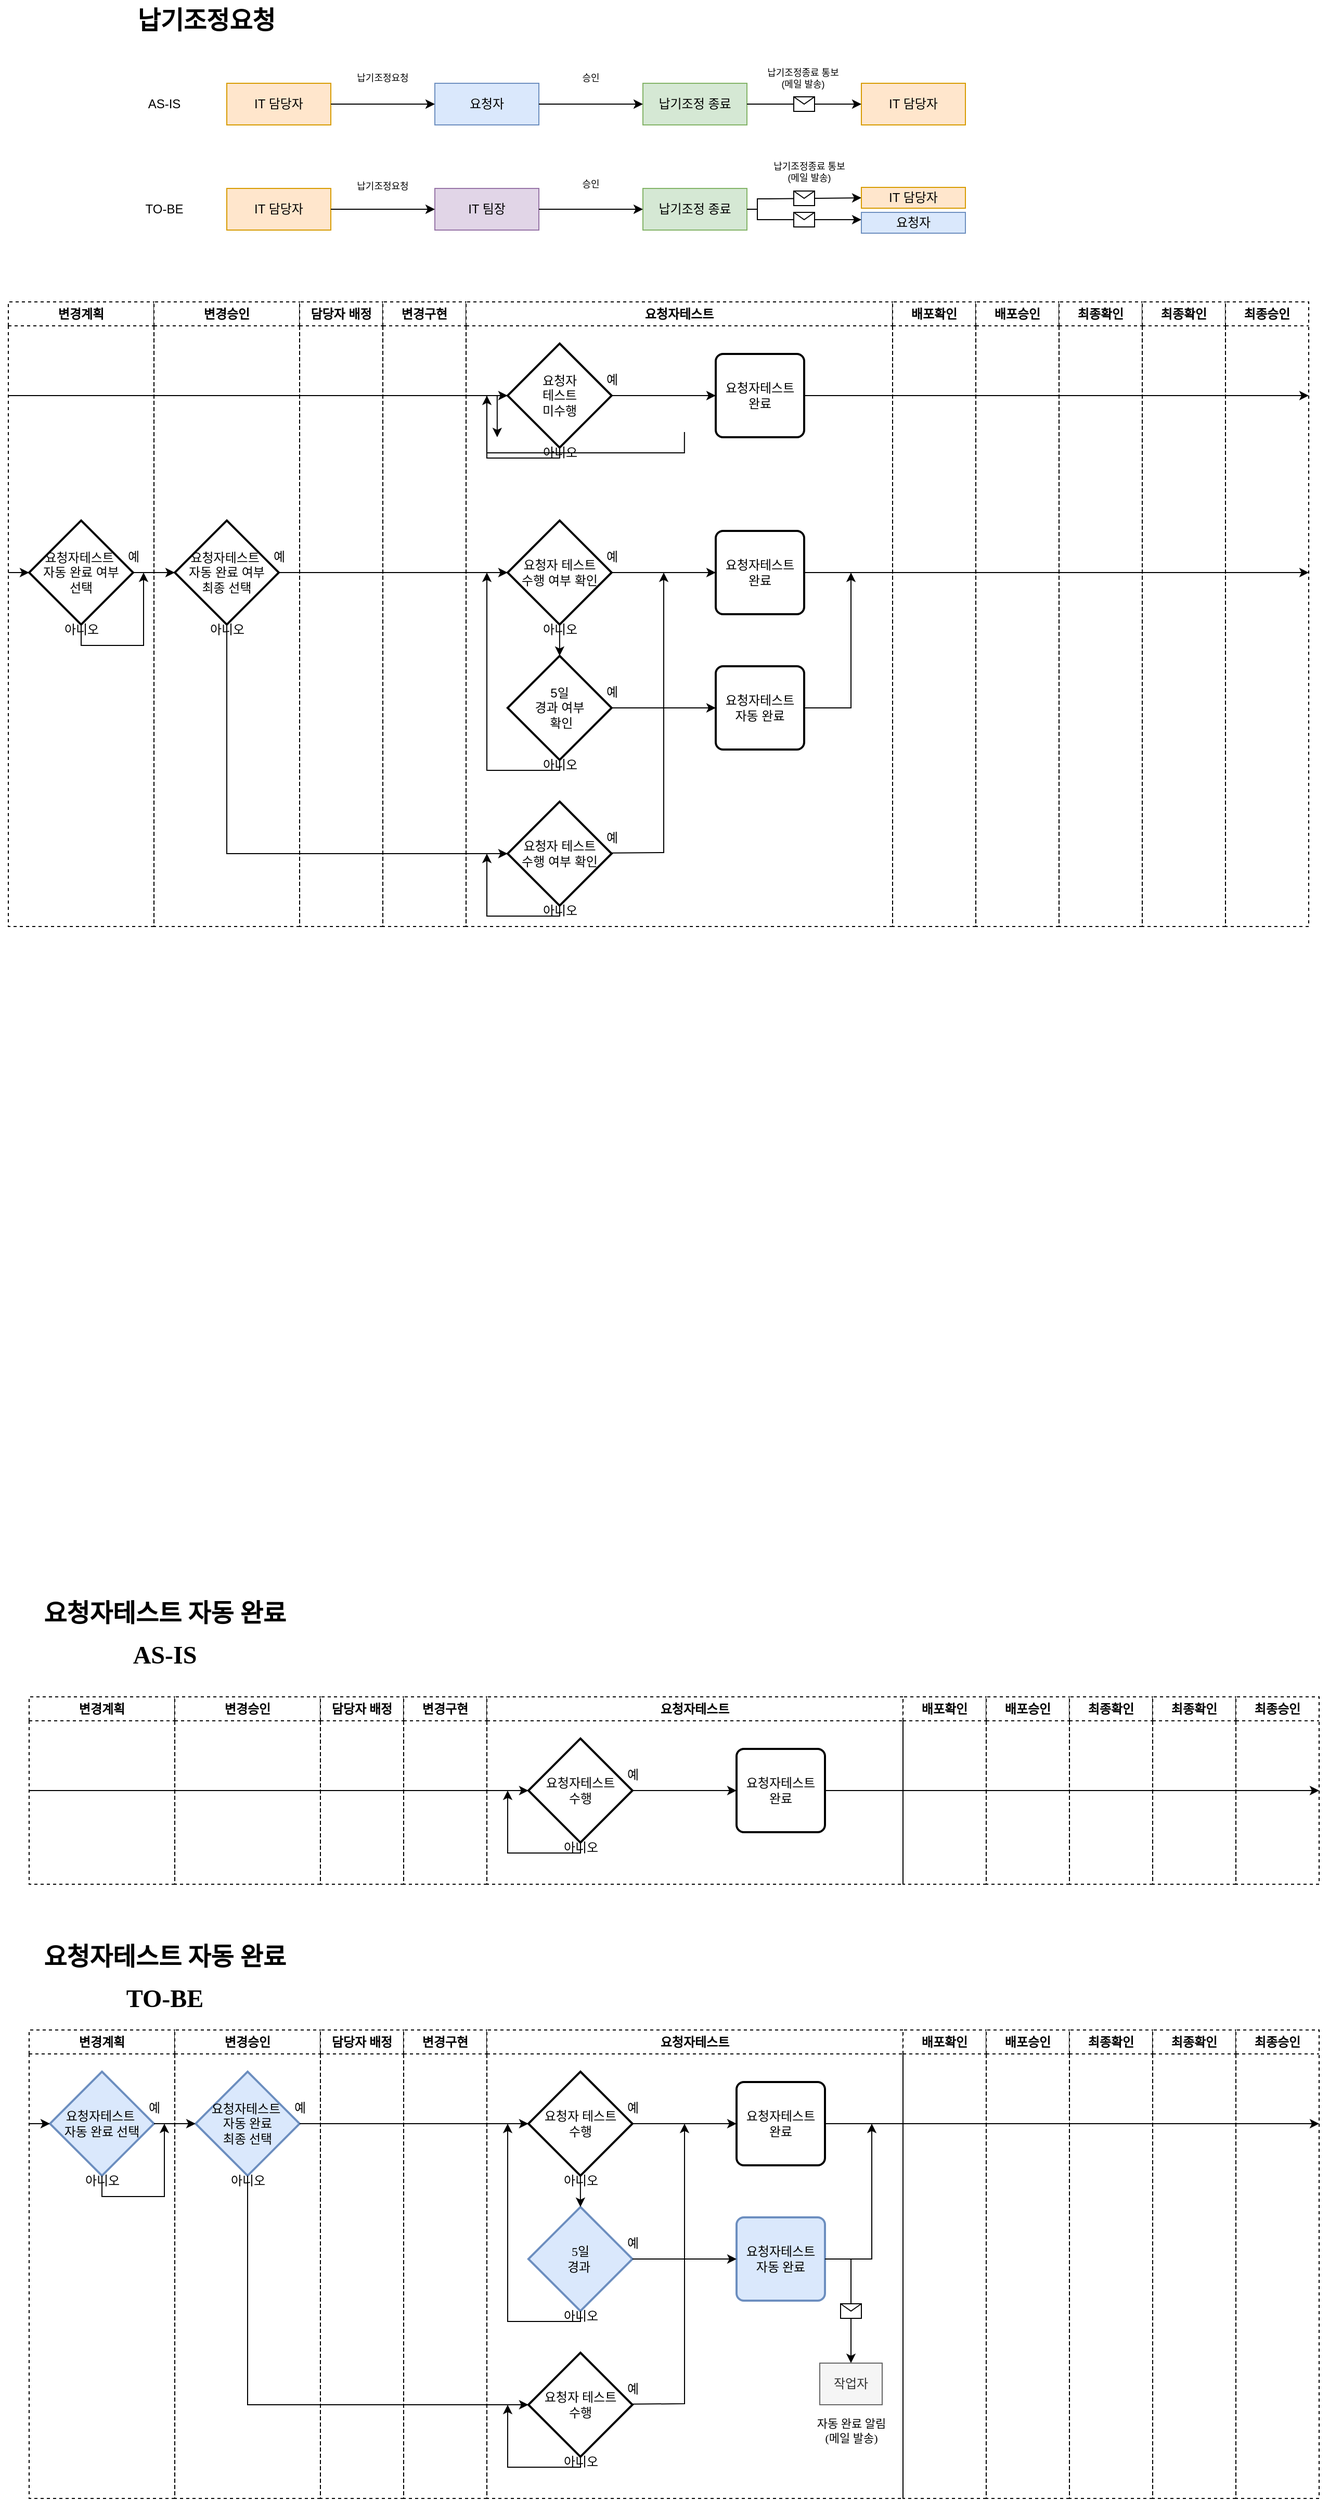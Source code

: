 <mxfile version="24.2.5" type="github">
  <diagram name="페이지-1" id="oeMr1jxLRIUCTHXcaMcz">
    <mxGraphModel dx="1420" dy="732" grid="0" gridSize="10" guides="1" tooltips="1" connect="1" arrows="1" fold="1" page="1" pageScale="1" pageWidth="2000" pageHeight="1000" math="0" shadow="0">
      <root>
        <mxCell id="0" />
        <mxCell id="1" parent="0" />
        <mxCell id="uftjSws4iOTrkfGyIKbN-3" value="IT 담당자" style="whiteSpace=wrap;html=1;fillColor=#ffe6cc;strokeColor=#d79b00;fontColor=#000000;" parent="1" vertex="1">
          <mxGeometry x="240" y="190" width="100" height="40" as="geometry" />
        </mxCell>
        <mxCell id="uftjSws4iOTrkfGyIKbN-6" value="요청자" style="whiteSpace=wrap;html=1;fillColor=#dae8fc;strokeColor=#6c8ebf;fontColor=#000000;" parent="1" vertex="1">
          <mxGeometry x="440" y="190" width="100" height="40" as="geometry" />
        </mxCell>
        <mxCell id="uftjSws4iOTrkfGyIKbN-7" value="" style="html=1;rounded=1;curved=0;sourcePerimeterSpacing=0;targetPerimeterSpacing=0;startSize=6;endSize=6;noEdgeStyle=1;orthogonal=1;entryX=0;entryY=0.5;entryDx=0;entryDy=0;" parent="1" source="uftjSws4iOTrkfGyIKbN-3" target="uftjSws4iOTrkfGyIKbN-6" edge="1">
          <mxGeometry relative="1" as="geometry">
            <Array as="points" />
          </mxGeometry>
        </mxCell>
        <mxCell id="uftjSws4iOTrkfGyIKbN-16" value="IT 담당자" style="whiteSpace=wrap;html=1;fillColor=#ffe6cc;strokeColor=#d79b00;fontColor=#000000;" parent="1" vertex="1">
          <mxGeometry x="240" y="291" width="100" height="40" as="geometry" />
        </mxCell>
        <mxCell id="uftjSws4iOTrkfGyIKbN-17" value="IT 팀장" style="whiteSpace=wrap;html=1;fillColor=#e1d5e7;strokeColor=#9673a6;fontColor=#000000;" parent="1" vertex="1">
          <mxGeometry x="440" y="291" width="100" height="40" as="geometry" />
        </mxCell>
        <mxCell id="uftjSws4iOTrkfGyIKbN-18" value="" style="html=1;rounded=1;curved=0;sourcePerimeterSpacing=0;targetPerimeterSpacing=0;startSize=6;endSize=6;noEdgeStyle=1;orthogonal=1;entryX=0;entryY=0.5;entryDx=0;entryDy=0;" parent="1" source="uftjSws4iOTrkfGyIKbN-16" target="uftjSws4iOTrkfGyIKbN-17" edge="1">
          <mxGeometry relative="1" as="geometry">
            <Array as="points" />
          </mxGeometry>
        </mxCell>
        <mxCell id="uftjSws4iOTrkfGyIKbN-19" value="납기조정 종료" style="whiteSpace=wrap;html=1;fillColor=#d5e8d4;strokeColor=#82b366;fontColor=#000000;" parent="1" vertex="1">
          <mxGeometry x="640" y="291" width="100" height="40" as="geometry" />
        </mxCell>
        <mxCell id="uftjSws4iOTrkfGyIKbN-20" value="" style="html=1;rounded=1;curved=0;sourcePerimeterSpacing=0;targetPerimeterSpacing=0;startSize=6;endSize=6;noEdgeStyle=1;orthogonal=1;entryX=0;entryY=0.5;entryDx=0;entryDy=0;" parent="1" target="uftjSws4iOTrkfGyIKbN-19" edge="1">
          <mxGeometry relative="1" as="geometry">
            <mxPoint x="540" y="311" as="sourcePoint" />
            <Array as="points" />
          </mxGeometry>
        </mxCell>
        <mxCell id="uftjSws4iOTrkfGyIKbN-23" value="납기조정 종료" style="whiteSpace=wrap;html=1;fillColor=#d5e8d4;strokeColor=#82b366;fontColor=#000000;" parent="1" vertex="1">
          <mxGeometry x="640" y="190" width="100" height="40" as="geometry" />
        </mxCell>
        <mxCell id="uftjSws4iOTrkfGyIKbN-25" value="납기조정요청" style="text;html=1;strokeColor=none;fillColor=none;align=center;verticalAlign=middle;whiteSpace=wrap;rounded=0;fontSize=9;fontColor=#000000;" parent="1" vertex="1">
          <mxGeometry x="340" y="170" width="100" height="30" as="geometry" />
        </mxCell>
        <mxCell id="uftjSws4iOTrkfGyIKbN-27" value="" style="html=1;rounded=1;curved=0;sourcePerimeterSpacing=0;targetPerimeterSpacing=0;startSize=6;endSize=6;noEdgeStyle=1;orthogonal=1;entryX=0;entryY=0.5;entryDx=0;entryDy=0;" parent="1" edge="1">
          <mxGeometry relative="1" as="geometry">
            <mxPoint x="540" y="210" as="sourcePoint" />
            <mxPoint x="640" y="210" as="targetPoint" />
            <Array as="points" />
          </mxGeometry>
        </mxCell>
        <mxCell id="uftjSws4iOTrkfGyIKbN-28" value="납기조정요청" style="text;html=1;strokeColor=none;fillColor=none;align=center;verticalAlign=middle;whiteSpace=wrap;rounded=0;fontSize=9;fontColor=#000000;" parent="1" vertex="1">
          <mxGeometry x="340" y="274" width="100" height="30" as="geometry" />
        </mxCell>
        <mxCell id="uftjSws4iOTrkfGyIKbN-21" value="요청자" style="whiteSpace=wrap;html=1;fillColor=#dae8fc;strokeColor=#6c8ebf;fontColor=#000000;" parent="1" vertex="1">
          <mxGeometry x="850" y="314" width="100" height="20" as="geometry" />
        </mxCell>
        <mxCell id="uftjSws4iOTrkfGyIKbN-30" value="납기조정요청" style="text;strokeColor=none;fillColor=none;html=1;fontSize=24;fontStyle=1;verticalAlign=middle;align=center;" parent="1" vertex="1">
          <mxGeometry x="170" y="110" width="100" height="40" as="geometry" />
        </mxCell>
        <mxCell id="uftjSws4iOTrkfGyIKbN-66" value="AS-IS" style="text;html=1;strokeColor=none;fillColor=none;align=center;verticalAlign=middle;whiteSpace=wrap;rounded=0;" parent="1" vertex="1">
          <mxGeometry x="150" y="195" width="60" height="30" as="geometry" />
        </mxCell>
        <mxCell id="uftjSws4iOTrkfGyIKbN-67" value="TO-BE" style="text;html=1;strokeColor=none;fillColor=none;align=center;verticalAlign=middle;whiteSpace=wrap;rounded=0;" parent="1" vertex="1">
          <mxGeometry x="150" y="296" width="60" height="30" as="geometry" />
        </mxCell>
        <mxCell id="uftjSws4iOTrkfGyIKbN-69" value="" style="endArrow=classic;html=1;rounded=0;exitX=1;exitY=0;exitDx=0;exitDy=0;exitPerimeter=0;entryX=0;entryY=0.5;entryDx=0;entryDy=0;" parent="1" source="uftjSws4iOTrkfGyIKbN-389" target="uftjSws4iOTrkfGyIKbN-77" edge="1">
          <mxGeometry relative="1" as="geometry">
            <mxPoint x="806" y="311" as="sourcePoint" />
            <mxPoint x="840" y="300" as="targetPoint" />
          </mxGeometry>
        </mxCell>
        <mxCell id="uftjSws4iOTrkfGyIKbN-70" value="" style="shape=message;html=1;outlineConnect=0;" parent="uftjSws4iOTrkfGyIKbN-69" vertex="1">
          <mxGeometry width="20" height="14" relative="1" as="geometry">
            <mxPoint x="-20" y="-7" as="offset" />
          </mxGeometry>
        </mxCell>
        <mxCell id="uftjSws4iOTrkfGyIKbN-29" value="납기조정종료 통보&lt;br&gt;(메일 발송)" style="text;html=1;strokeColor=none;fillColor=none;align=center;verticalAlign=middle;whiteSpace=wrap;rounded=0;fontSize=9;fontColor=#000000;" parent="1" vertex="1">
          <mxGeometry x="750" y="260" width="100" height="30" as="geometry" />
        </mxCell>
        <mxCell id="uftjSws4iOTrkfGyIKbN-77" value="IT 담당자" style="whiteSpace=wrap;html=1;fillColor=#ffe6cc;strokeColor=#d79b00;fontColor=#000000;" parent="1" vertex="1">
          <mxGeometry x="850" y="290" width="100" height="20" as="geometry" />
        </mxCell>
        <mxCell id="uftjSws4iOTrkfGyIKbN-79" value="" style="endArrow=classic;html=1;rounded=0;exitX=1;exitY=1;exitDx=0;exitDy=0;exitPerimeter=0;" parent="1" source="uftjSws4iOTrkfGyIKbN-389" edge="1">
          <mxGeometry relative="1" as="geometry">
            <mxPoint x="806" y="351" as="sourcePoint" />
            <mxPoint x="850" y="321" as="targetPoint" />
          </mxGeometry>
        </mxCell>
        <mxCell id="uftjSws4iOTrkfGyIKbN-80" value="" style="shape=message;html=1;outlineConnect=0;" parent="uftjSws4iOTrkfGyIKbN-79" vertex="1">
          <mxGeometry width="20" height="14" relative="1" as="geometry">
            <mxPoint x="-20" y="-7" as="offset" />
          </mxGeometry>
        </mxCell>
        <mxCell id="uftjSws4iOTrkfGyIKbN-83" value="IT 담당자" style="whiteSpace=wrap;html=1;fillColor=#ffe6cc;strokeColor=#d79b00;fontColor=#000000;" parent="1" vertex="1">
          <mxGeometry x="850" y="190" width="100" height="40" as="geometry" />
        </mxCell>
        <mxCell id="uftjSws4iOTrkfGyIKbN-85" value="" style="endArrow=classic;html=1;rounded=0;entryX=0;entryY=0.5;entryDx=0;entryDy=0;exitX=1;exitY=0.5;exitDx=0;exitDy=0;" parent="1" source="uftjSws4iOTrkfGyIKbN-23" target="uftjSws4iOTrkfGyIKbN-83" edge="1">
          <mxGeometry relative="1" as="geometry">
            <mxPoint x="440" y="150" as="sourcePoint" />
            <mxPoint x="540" y="150" as="targetPoint" />
          </mxGeometry>
        </mxCell>
        <mxCell id="uftjSws4iOTrkfGyIKbN-86" value="" style="shape=message;html=1;outlineConnect=0;" parent="uftjSws4iOTrkfGyIKbN-85" vertex="1">
          <mxGeometry width="20" height="14" relative="1" as="geometry">
            <mxPoint x="-10" y="-7" as="offset" />
          </mxGeometry>
        </mxCell>
        <mxCell id="uftjSws4iOTrkfGyIKbN-87" value="납기조정종료 통보&lt;br&gt;(메일 발송)" style="text;html=1;strokeColor=none;fillColor=none;align=center;verticalAlign=middle;whiteSpace=wrap;rounded=0;fontSize=9;fontColor=#000000;" parent="1" vertex="1">
          <mxGeometry x="744" y="170" width="100" height="30" as="geometry" />
        </mxCell>
        <mxCell id="uftjSws4iOTrkfGyIKbN-90" value="변경계획" style="swimlane;whiteSpace=wrap;html=1;dashed=1;" parent="1" vertex="1">
          <mxGeometry x="30" y="400" width="140" height="600" as="geometry" />
        </mxCell>
        <mxCell id="uftjSws4iOTrkfGyIKbN-51" value="요청자테스트&amp;nbsp;&lt;br&gt;자동 완료 여부 &lt;br&gt;선택" style="strokeWidth=2;html=1;shape=mxgraph.flowchart.decision;whiteSpace=wrap;" parent="uftjSws4iOTrkfGyIKbN-90" vertex="1">
          <mxGeometry x="20" y="210" width="100" height="100" as="geometry" />
        </mxCell>
        <mxCell id="uftjSws4iOTrkfGyIKbN-105" value="예" style="text;html=1;align=center;verticalAlign=middle;resizable=0;points=[];autosize=1;strokeColor=none;fillColor=none;" parent="uftjSws4iOTrkfGyIKbN-90" vertex="1">
          <mxGeometry x="100" y="230" width="40" height="30" as="geometry" />
        </mxCell>
        <mxCell id="uftjSws4iOTrkfGyIKbN-103" value="아니오" style="text;html=1;align=center;verticalAlign=middle;resizable=0;points=[];autosize=1;strokeColor=none;fillColor=none;" parent="uftjSws4iOTrkfGyIKbN-90" vertex="1">
          <mxGeometry x="40" y="300" width="60" height="30" as="geometry" />
        </mxCell>
        <mxCell id="uftjSws4iOTrkfGyIKbN-222" value="" style="edgeStyle=orthogonalEdgeStyle;rounded=0;orthogonalLoop=1;jettySize=auto;html=1;entryX=0;entryY=0.5;entryDx=0;entryDy=0;entryPerimeter=0;exitX=0.5;exitY=1;exitDx=0;exitDy=0;exitPerimeter=0;" parent="uftjSws4iOTrkfGyIKbN-90" edge="1">
          <mxGeometry relative="1" as="geometry">
            <mxPoint x="649.94" y="125" as="sourcePoint" />
            <mxPoint x="469.94" y="130" as="targetPoint" />
            <Array as="points">
              <mxPoint x="649.94" y="145" />
              <mxPoint x="459.94" y="145" />
              <mxPoint x="459.94" y="90" />
            </Array>
          </mxGeometry>
        </mxCell>
        <mxCell id="uftjSws4iOTrkfGyIKbN-91" value="변경승인" style="swimlane;whiteSpace=wrap;html=1;dashed=1;startSize=23;" parent="1" vertex="1">
          <mxGeometry x="170" y="400" width="140" height="600" as="geometry" />
        </mxCell>
        <mxCell id="uftjSws4iOTrkfGyIKbN-106" value="요청자테스트&amp;nbsp;&lt;br&gt;자동 완료 여부 &lt;br&gt;최종 선택" style="strokeWidth=2;html=1;shape=mxgraph.flowchart.decision;whiteSpace=wrap;" parent="uftjSws4iOTrkfGyIKbN-91" vertex="1">
          <mxGeometry x="20" y="210" width="100" height="100" as="geometry" />
        </mxCell>
        <mxCell id="uftjSws4iOTrkfGyIKbN-110" value="아니오" style="text;html=1;align=center;verticalAlign=middle;resizable=0;points=[];autosize=1;strokeColor=none;fillColor=none;" parent="uftjSws4iOTrkfGyIKbN-91" vertex="1">
          <mxGeometry x="40" y="300" width="60" height="30" as="geometry" />
        </mxCell>
        <mxCell id="uftjSws4iOTrkfGyIKbN-109" value="예" style="text;html=1;align=center;verticalAlign=middle;resizable=0;points=[];autosize=1;strokeColor=none;fillColor=none;" parent="uftjSws4iOTrkfGyIKbN-91" vertex="1">
          <mxGeometry x="100" y="230" width="40" height="30" as="geometry" />
        </mxCell>
        <mxCell id="uftjSws4iOTrkfGyIKbN-92" value="담당자 배정" style="swimlane;whiteSpace=wrap;html=1;dashed=1;" parent="1" vertex="1">
          <mxGeometry x="310" y="400" width="80" height="600" as="geometry" />
        </mxCell>
        <mxCell id="uftjSws4iOTrkfGyIKbN-93" value="변경구현" style="swimlane;whiteSpace=wrap;html=1;dashed=1;" parent="1" vertex="1">
          <mxGeometry x="390" y="400" width="80" height="600" as="geometry" />
        </mxCell>
        <mxCell id="uftjSws4iOTrkfGyIKbN-94" value="요청자테스트" style="swimlane;whiteSpace=wrap;html=1;dashed=1;startSize=23;" parent="1" vertex="1">
          <mxGeometry x="470" y="400" width="410" height="600" as="geometry" />
        </mxCell>
        <mxCell id="uftjSws4iOTrkfGyIKbN-115" value="5일 &lt;br&gt;경과 여부&lt;br&gt;&amp;nbsp;확인" style="strokeWidth=2;html=1;shape=mxgraph.flowchart.decision;whiteSpace=wrap;" parent="uftjSws4iOTrkfGyIKbN-94" vertex="1">
          <mxGeometry x="39.94" y="340" width="100" height="100" as="geometry" />
        </mxCell>
        <mxCell id="uftjSws4iOTrkfGyIKbN-114" value="요청자테스트&lt;br&gt;자동 완료" style="rounded=1;whiteSpace=wrap;html=1;absoluteArcSize=1;arcSize=14;strokeWidth=2;" parent="uftjSws4iOTrkfGyIKbN-94" vertex="1">
          <mxGeometry x="240" y="350" width="85" height="80" as="geometry" />
        </mxCell>
        <mxCell id="uftjSws4iOTrkfGyIKbN-120" value="요청자테스트&lt;br&gt;완료" style="rounded=1;whiteSpace=wrap;html=1;absoluteArcSize=1;arcSize=14;strokeWidth=2;" parent="uftjSws4iOTrkfGyIKbN-94" vertex="1">
          <mxGeometry x="240" y="220" width="85" height="80" as="geometry" />
        </mxCell>
        <mxCell id="uftjSws4iOTrkfGyIKbN-130" value="요청자 테스트&lt;br&gt;수행 여부 확인" style="strokeWidth=2;html=1;shape=mxgraph.flowchart.decision;whiteSpace=wrap;" parent="uftjSws4iOTrkfGyIKbN-94" vertex="1">
          <mxGeometry x="39.94" y="210" width="100" height="100" as="geometry" />
        </mxCell>
        <mxCell id="uftjSws4iOTrkfGyIKbN-132" value="" style="endArrow=classic;html=1;rounded=0;exitX=0.5;exitY=1;exitDx=0;exitDy=0;exitPerimeter=0;entryX=0.5;entryY=0;entryDx=0;entryDy=0;entryPerimeter=0;" parent="uftjSws4iOTrkfGyIKbN-94" source="uftjSws4iOTrkfGyIKbN-130" target="uftjSws4iOTrkfGyIKbN-115" edge="1">
          <mxGeometry width="50" height="50" relative="1" as="geometry">
            <mxPoint x="89.94" y="440" as="sourcePoint" />
            <mxPoint x="90" y="330" as="targetPoint" />
          </mxGeometry>
        </mxCell>
        <mxCell id="uftjSws4iOTrkfGyIKbN-131" value="" style="endArrow=classic;html=1;rounded=0;entryX=0;entryY=0.5;entryDx=0;entryDy=0;exitX=1;exitY=0.5;exitDx=0;exitDy=0;exitPerimeter=0;" parent="uftjSws4iOTrkfGyIKbN-94" source="uftjSws4iOTrkfGyIKbN-115" target="uftjSws4iOTrkfGyIKbN-114" edge="1">
          <mxGeometry width="50" height="50" relative="1" as="geometry">
            <mxPoint x="259.94" y="260" as="sourcePoint" />
            <mxPoint x="189.94" y="268" as="targetPoint" />
          </mxGeometry>
        </mxCell>
        <mxCell id="uftjSws4iOTrkfGyIKbN-135" value="" style="endArrow=classic;html=1;rounded=0;entryX=0;entryY=0.5;entryDx=0;entryDy=0;" parent="uftjSws4iOTrkfGyIKbN-94" target="uftjSws4iOTrkfGyIKbN-120" edge="1">
          <mxGeometry width="50" height="50" relative="1" as="geometry">
            <mxPoint x="140" y="260" as="sourcePoint" />
            <mxPoint x="169.94" y="259" as="targetPoint" />
          </mxGeometry>
        </mxCell>
        <mxCell id="uftjSws4iOTrkfGyIKbN-144" value="" style="endArrow=classic;html=1;rounded=0;exitX=1;exitY=0.5;exitDx=0;exitDy=0;" parent="uftjSws4iOTrkfGyIKbN-94" source="uftjSws4iOTrkfGyIKbN-114" edge="1">
          <mxGeometry width="50" height="50" relative="1" as="geometry">
            <mxPoint x="309.94" y="330" as="sourcePoint" />
            <mxPoint x="370" y="260" as="targetPoint" />
            <Array as="points">
              <mxPoint x="370" y="390" />
            </Array>
          </mxGeometry>
        </mxCell>
        <mxCell id="uftjSws4iOTrkfGyIKbN-231" value="요청자테스트&lt;br&gt;완료" style="rounded=1;whiteSpace=wrap;html=1;absoluteArcSize=1;arcSize=14;strokeWidth=2;" parent="uftjSws4iOTrkfGyIKbN-94" vertex="1">
          <mxGeometry x="240" y="50" width="85" height="80" as="geometry" />
        </mxCell>
        <mxCell id="uftjSws4iOTrkfGyIKbN-232" value="요청자&lt;br&gt;테스트&lt;br&gt;미수행" style="strokeWidth=2;html=1;shape=mxgraph.flowchart.decision;whiteSpace=wrap;" parent="uftjSws4iOTrkfGyIKbN-94" vertex="1">
          <mxGeometry x="39.94" y="40" width="100" height="100" as="geometry" />
        </mxCell>
        <mxCell id="uftjSws4iOTrkfGyIKbN-233" value="" style="endArrow=classic;html=1;rounded=0;exitX=1;exitY=0.5;exitDx=0;exitDy=0;exitPerimeter=0;" parent="uftjSws4iOTrkfGyIKbN-94" source="uftjSws4iOTrkfGyIKbN-232" target="uftjSws4iOTrkfGyIKbN-231" edge="1">
          <mxGeometry width="50" height="50" relative="1" as="geometry">
            <mxPoint x="129.94" y="100" as="sourcePoint" />
            <mxPoint x="179.94" y="100" as="targetPoint" />
          </mxGeometry>
        </mxCell>
        <mxCell id="uftjSws4iOTrkfGyIKbN-236" value="" style="endArrow=classic;html=1;rounded=0;entryX=0;entryY=0.5;entryDx=0;entryDy=0;entryPerimeter=0;" parent="uftjSws4iOTrkfGyIKbN-94" target="uftjSws4iOTrkfGyIKbN-51" edge="1">
          <mxGeometry width="50" height="50" relative="1" as="geometry">
            <mxPoint x="-440" y="260" as="sourcePoint" />
            <mxPoint x="800" y="90" as="targetPoint" />
          </mxGeometry>
        </mxCell>
        <mxCell id="uftjSws4iOTrkfGyIKbN-243" value="요청자 테스트&lt;br&gt;수행 여부 확인" style="strokeWidth=2;html=1;shape=mxgraph.flowchart.decision;whiteSpace=wrap;" parent="uftjSws4iOTrkfGyIKbN-94" vertex="1">
          <mxGeometry x="39.94" y="480" width="100" height="100" as="geometry" />
        </mxCell>
        <mxCell id="uftjSws4iOTrkfGyIKbN-244" value="" style="endArrow=classic;html=1;rounded=0;" parent="uftjSws4iOTrkfGyIKbN-94" edge="1">
          <mxGeometry width="50" height="50" relative="1" as="geometry">
            <mxPoint x="140" y="529.41" as="sourcePoint" />
            <mxPoint x="190" y="260" as="targetPoint" />
            <Array as="points">
              <mxPoint x="190" y="529" />
            </Array>
          </mxGeometry>
        </mxCell>
        <mxCell id="uftjSws4iOTrkfGyIKbN-245" value="예" style="text;html=1;align=center;verticalAlign=middle;resizable=0;points=[];autosize=1;strokeColor=none;fillColor=none;" parent="uftjSws4iOTrkfGyIKbN-94" vertex="1">
          <mxGeometry x="119.94" y="230" width="40" height="30" as="geometry" />
        </mxCell>
        <mxCell id="uftjSws4iOTrkfGyIKbN-246" value="아니오" style="text;html=1;align=center;verticalAlign=middle;resizable=0;points=[];autosize=1;strokeColor=none;fillColor=none;" parent="uftjSws4iOTrkfGyIKbN-94" vertex="1">
          <mxGeometry x="59.94" y="300" width="60" height="30" as="geometry" />
        </mxCell>
        <mxCell id="uftjSws4iOTrkfGyIKbN-247" value="예" style="text;html=1;align=center;verticalAlign=middle;resizable=0;points=[];autosize=1;strokeColor=none;fillColor=none;" parent="uftjSws4iOTrkfGyIKbN-94" vertex="1">
          <mxGeometry x="119.94" y="360" width="40" height="30" as="geometry" />
        </mxCell>
        <mxCell id="uftjSws4iOTrkfGyIKbN-248" value="아니오" style="text;html=1;align=center;verticalAlign=middle;resizable=0;points=[];autosize=1;strokeColor=none;fillColor=none;" parent="uftjSws4iOTrkfGyIKbN-94" vertex="1">
          <mxGeometry x="59.94" y="430" width="60" height="30" as="geometry" />
        </mxCell>
        <mxCell id="uftjSws4iOTrkfGyIKbN-249" value="" style="endArrow=classic;html=1;rounded=0;" parent="uftjSws4iOTrkfGyIKbN-94" edge="1">
          <mxGeometry width="50" height="50" relative="1" as="geometry">
            <mxPoint x="90" y="440" as="sourcePoint" />
            <mxPoint x="20" y="260" as="targetPoint" />
            <Array as="points">
              <mxPoint x="90" y="450" />
              <mxPoint x="20" y="450" />
            </Array>
          </mxGeometry>
        </mxCell>
        <mxCell id="uftjSws4iOTrkfGyIKbN-252" value="예" style="text;html=1;align=center;verticalAlign=middle;resizable=0;points=[];autosize=1;strokeColor=none;fillColor=none;" parent="uftjSws4iOTrkfGyIKbN-94" vertex="1">
          <mxGeometry x="119.94" y="500" width="40" height="30" as="geometry" />
        </mxCell>
        <mxCell id="uftjSws4iOTrkfGyIKbN-253" value="아니오" style="text;html=1;align=center;verticalAlign=middle;resizable=0;points=[];autosize=1;strokeColor=none;fillColor=none;" parent="uftjSws4iOTrkfGyIKbN-94" vertex="1">
          <mxGeometry x="59.94" y="570" width="60" height="30" as="geometry" />
        </mxCell>
        <mxCell id="uftjSws4iOTrkfGyIKbN-257" value="아니오" style="text;html=1;align=center;verticalAlign=middle;resizable=0;points=[];autosize=1;strokeColor=none;fillColor=none;" parent="uftjSws4iOTrkfGyIKbN-94" vertex="1">
          <mxGeometry x="59.94" y="130" width="60" height="30" as="geometry" />
        </mxCell>
        <mxCell id="uftjSws4iOTrkfGyIKbN-258" value="" style="endArrow=classic;html=1;rounded=0;exitX=0.5;exitY=1;exitDx=0;exitDy=0;exitPerimeter=0;" parent="uftjSws4iOTrkfGyIKbN-94" edge="1">
          <mxGeometry width="50" height="50" relative="1" as="geometry">
            <mxPoint x="90" y="140" as="sourcePoint" />
            <mxPoint x="20" y="90" as="targetPoint" />
            <Array as="points">
              <mxPoint x="90" y="150" />
              <mxPoint x="20" y="150" />
            </Array>
          </mxGeometry>
        </mxCell>
        <mxCell id="uftjSws4iOTrkfGyIKbN-259" value="예" style="text;html=1;align=center;verticalAlign=middle;resizable=0;points=[];autosize=1;strokeColor=none;fillColor=none;" parent="uftjSws4iOTrkfGyIKbN-94" vertex="1">
          <mxGeometry x="119.94" y="60" width="40" height="30" as="geometry" />
        </mxCell>
        <mxCell id="uftjSws4iOTrkfGyIKbN-263" value="" style="endArrow=classic;html=1;rounded=0;exitX=1;exitY=0.5;exitDx=0;exitDy=0;" parent="uftjSws4iOTrkfGyIKbN-94" source="uftjSws4iOTrkfGyIKbN-231" edge="1">
          <mxGeometry width="50" height="50" relative="1" as="geometry">
            <mxPoint x="140" y="170" as="sourcePoint" />
            <mxPoint x="810" y="90" as="targetPoint" />
            <Array as="points" />
          </mxGeometry>
        </mxCell>
        <mxCell id="uftjSws4iOTrkfGyIKbN-95" value="배포확인" style="swimlane;whiteSpace=wrap;html=1;dashed=1;" parent="1" vertex="1">
          <mxGeometry x="880" y="400" width="80" height="600" as="geometry" />
        </mxCell>
        <mxCell id="uftjSws4iOTrkfGyIKbN-96" value="배포승인" style="swimlane;whiteSpace=wrap;html=1;dashed=1;startSize=23;" parent="1" vertex="1">
          <mxGeometry x="960" y="400" width="80" height="600" as="geometry" />
        </mxCell>
        <mxCell id="uftjSws4iOTrkfGyIKbN-97" value="최종확인" style="swimlane;whiteSpace=wrap;html=1;dashed=1;" parent="1" vertex="1">
          <mxGeometry x="1040" y="400" width="80" height="600" as="geometry" />
        </mxCell>
        <mxCell id="uftjSws4iOTrkfGyIKbN-98" value="최종확인" style="swimlane;whiteSpace=wrap;html=1;dashed=1;" parent="1" vertex="1">
          <mxGeometry x="1120" y="400" width="80" height="600" as="geometry" />
        </mxCell>
        <mxCell id="uftjSws4iOTrkfGyIKbN-99" value="최종승인" style="swimlane;whiteSpace=wrap;html=1;dashed=1;" parent="1" vertex="1">
          <mxGeometry x="1200" y="400" width="80" height="600" as="geometry" />
        </mxCell>
        <mxCell id="uftjSws4iOTrkfGyIKbN-100" value="" style="endArrow=classic;html=1;rounded=0;exitX=1;exitY=0.5;exitDx=0;exitDy=0;exitPerimeter=0;entryX=0;entryY=0.5;entryDx=0;entryDy=0;entryPerimeter=0;" parent="1" source="uftjSws4iOTrkfGyIKbN-51" target="uftjSws4iOTrkfGyIKbN-106" edge="1">
          <mxGeometry width="50" height="50" relative="1" as="geometry">
            <mxPoint x="690" y="630" as="sourcePoint" />
            <mxPoint x="190" y="658" as="targetPoint" />
          </mxGeometry>
        </mxCell>
        <mxCell id="uftjSws4iOTrkfGyIKbN-102" value="" style="endArrow=classic;html=1;rounded=0;exitX=0.5;exitY=1;exitDx=0;exitDy=0;exitPerimeter=0;" parent="1" source="uftjSws4iOTrkfGyIKbN-51" edge="1">
          <mxGeometry width="50" height="50" relative="1" as="geometry">
            <mxPoint x="160" y="660" as="sourcePoint" />
            <mxPoint x="160" y="660" as="targetPoint" />
            <Array as="points">
              <mxPoint x="100" y="730" />
              <mxPoint x="160" y="730" />
            </Array>
          </mxGeometry>
        </mxCell>
        <mxCell id="uftjSws4iOTrkfGyIKbN-111" value="" style="endArrow=classic;html=1;rounded=0;exitX=1;exitY=0.5;exitDx=0;exitDy=0;exitPerimeter=0;entryX=0;entryY=0.5;entryDx=0;entryDy=0;entryPerimeter=0;" parent="1" source="uftjSws4iOTrkfGyIKbN-106" target="uftjSws4iOTrkfGyIKbN-130" edge="1">
          <mxGeometry width="50" height="50" relative="1" as="geometry">
            <mxPoint x="390" y="660" as="sourcePoint" />
            <mxPoint x="840" y="658" as="targetPoint" />
          </mxGeometry>
        </mxCell>
        <mxCell id="uftjSws4iOTrkfGyIKbN-112" value="" style="endArrow=classic;html=1;rounded=0;exitX=0.5;exitY=1;exitDx=0;exitDy=0;exitPerimeter=0;entryX=0;entryY=0.5;entryDx=0;entryDy=0;entryPerimeter=0;" parent="1" source="uftjSws4iOTrkfGyIKbN-106" target="uftjSws4iOTrkfGyIKbN-243" edge="1">
          <mxGeometry width="50" height="50" relative="1" as="geometry">
            <mxPoint x="340" y="710" as="sourcePoint" />
            <mxPoint x="490" y="930" as="targetPoint" />
            <Array as="points">
              <mxPoint x="240" y="930" />
              <mxPoint x="360" y="930" />
            </Array>
          </mxGeometry>
        </mxCell>
        <mxCell id="uftjSws4iOTrkfGyIKbN-143" value="" style="endArrow=classic;html=1;rounded=0;exitX=1;exitY=0.5;exitDx=0;exitDy=0;" parent="1" source="uftjSws4iOTrkfGyIKbN-120" edge="1">
          <mxGeometry width="50" height="50" relative="1" as="geometry">
            <mxPoint x="600" y="669" as="sourcePoint" />
            <mxPoint x="1280" y="660" as="targetPoint" />
            <Array as="points" />
          </mxGeometry>
        </mxCell>
        <mxCell id="uftjSws4iOTrkfGyIKbN-237" value="" style="endArrow=classic;html=1;rounded=0;entryX=0;entryY=0.5;entryDx=0;entryDy=0;entryPerimeter=0;" parent="1" target="uftjSws4iOTrkfGyIKbN-232" edge="1">
          <mxGeometry width="50" height="50" relative="1" as="geometry">
            <mxPoint x="30" y="490" as="sourcePoint" />
            <mxPoint x="1290" y="498" as="targetPoint" />
          </mxGeometry>
        </mxCell>
        <mxCell id="uftjSws4iOTrkfGyIKbN-238" value="" style="endArrow=classic;html=1;rounded=0;exitX=0.5;exitY=1;exitDx=0;exitDy=0;exitPerimeter=0;" parent="1" source="uftjSws4iOTrkfGyIKbN-243" edge="1">
          <mxGeometry width="50" height="50" relative="1" as="geometry">
            <mxPoint x="560" y="990" as="sourcePoint" />
            <mxPoint x="490" y="930" as="targetPoint" />
            <Array as="points">
              <mxPoint x="560" y="990" />
              <mxPoint x="490" y="990" />
            </Array>
          </mxGeometry>
        </mxCell>
        <mxCell id="uftjSws4iOTrkfGyIKbN-264" value="변경계획" style="swimlane;whiteSpace=wrap;html=1;dashed=1;swimlaneFillColor=default;fontFamily=나눔고딕;" parent="1" vertex="1">
          <mxGeometry x="50" y="2060" width="140" height="450" as="geometry" />
        </mxCell>
        <mxCell id="uftjSws4iOTrkfGyIKbN-265" value="요청자테스트&amp;nbsp;&lt;br&gt;자동 완료 선택" style="strokeWidth=2;html=1;shape=mxgraph.flowchart.decision;whiteSpace=wrap;fontFamily=나눔고딕;fillColor=#dae8fc;strokeColor=#6c8ebf;" parent="uftjSws4iOTrkfGyIKbN-264" vertex="1">
          <mxGeometry x="20" y="40" width="100" height="100" as="geometry" />
        </mxCell>
        <mxCell id="uftjSws4iOTrkfGyIKbN-266" value="예" style="text;html=1;align=center;verticalAlign=middle;resizable=0;points=[];autosize=1;strokeColor=none;fillColor=none;fontFamily=나눔고딕;" parent="uftjSws4iOTrkfGyIKbN-264" vertex="1">
          <mxGeometry x="105" y="60" width="30" height="30" as="geometry" />
        </mxCell>
        <mxCell id="uftjSws4iOTrkfGyIKbN-267" value="아니오" style="text;html=1;align=center;verticalAlign=middle;resizable=0;points=[];autosize=1;strokeColor=none;fillColor=none;fontFamily=나눔고딕;" parent="uftjSws4iOTrkfGyIKbN-264" vertex="1">
          <mxGeometry x="40" y="130" width="60" height="30" as="geometry" />
        </mxCell>
        <mxCell id="uftjSws4iOTrkfGyIKbN-269" value="변경승인" style="swimlane;whiteSpace=wrap;html=1;dashed=1;startSize=23;fontFamily=나눔고딕;" parent="1" vertex="1">
          <mxGeometry x="190" y="2060" width="140" height="450" as="geometry" />
        </mxCell>
        <mxCell id="uftjSws4iOTrkfGyIKbN-270" value="요청자테스트&amp;nbsp;&lt;br&gt;자동 완료&lt;br&gt;최종 선택" style="strokeWidth=2;html=1;shape=mxgraph.flowchart.decision;whiteSpace=wrap;fontFamily=나눔고딕;fillColor=#dae8fc;strokeColor=#6c8ebf;" parent="uftjSws4iOTrkfGyIKbN-269" vertex="1">
          <mxGeometry x="20" y="40" width="100" height="100" as="geometry" />
        </mxCell>
        <mxCell id="uftjSws4iOTrkfGyIKbN-271" value="아니오" style="text;html=1;align=center;verticalAlign=middle;resizable=0;points=[];autosize=1;strokeColor=none;fillColor=none;fontFamily=나눔고딕;" parent="uftjSws4iOTrkfGyIKbN-269" vertex="1">
          <mxGeometry x="40" y="130" width="60" height="30" as="geometry" />
        </mxCell>
        <mxCell id="uftjSws4iOTrkfGyIKbN-272" value="예" style="text;html=1;align=center;verticalAlign=middle;resizable=0;points=[];autosize=1;strokeColor=none;fillColor=none;fontFamily=나눔고딕;" parent="uftjSws4iOTrkfGyIKbN-269" vertex="1">
          <mxGeometry x="105" y="60" width="30" height="30" as="geometry" />
        </mxCell>
        <mxCell id="uftjSws4iOTrkfGyIKbN-273" value="담당자 배정" style="swimlane;whiteSpace=wrap;html=1;dashed=1;fontFamily=나눔고딕;" parent="1" vertex="1">
          <mxGeometry x="330" y="2060" width="80" height="450" as="geometry" />
        </mxCell>
        <mxCell id="uftjSws4iOTrkfGyIKbN-274" value="변경구현" style="swimlane;whiteSpace=wrap;html=1;dashed=1;fontFamily=나눔고딕;" parent="1" vertex="1">
          <mxGeometry x="410" y="2060" width="80" height="450" as="geometry" />
        </mxCell>
        <mxCell id="uftjSws4iOTrkfGyIKbN-275" value="요청자테스트" style="swimlane;whiteSpace=wrap;html=1;dashed=1;startSize=23;fontFamily=나눔고딕;" parent="1" vertex="1">
          <mxGeometry x="490" y="2060" width="400" height="450" as="geometry" />
        </mxCell>
        <mxCell id="uftjSws4iOTrkfGyIKbN-276" value="5일 &lt;br&gt;경과&amp;nbsp;" style="strokeWidth=2;html=1;shape=mxgraph.flowchart.decision;whiteSpace=wrap;fontFamily=나눔고딕;fillColor=#dae8fc;strokeColor=#6c8ebf;" parent="uftjSws4iOTrkfGyIKbN-275" vertex="1">
          <mxGeometry x="39.94" y="170" width="100" height="100" as="geometry" />
        </mxCell>
        <mxCell id="uftjSws4iOTrkfGyIKbN-277" value="요청자테스트&lt;br&gt;자동 완료" style="rounded=1;whiteSpace=wrap;html=1;absoluteArcSize=1;arcSize=14;strokeWidth=2;fontFamily=나눔고딕;fillColor=#dae8fc;strokeColor=#6c8ebf;" parent="uftjSws4iOTrkfGyIKbN-275" vertex="1">
          <mxGeometry x="240" y="180" width="85" height="80" as="geometry" />
        </mxCell>
        <mxCell id="uftjSws4iOTrkfGyIKbN-278" value="요청자테스트&lt;br&gt;완료" style="rounded=1;whiteSpace=wrap;html=1;absoluteArcSize=1;arcSize=14;strokeWidth=2;fontFamily=나눔고딕;" parent="uftjSws4iOTrkfGyIKbN-275" vertex="1">
          <mxGeometry x="240" y="50" width="85" height="80" as="geometry" />
        </mxCell>
        <mxCell id="uftjSws4iOTrkfGyIKbN-279" value="요청자 테스트&lt;br&gt;수행" style="strokeWidth=2;html=1;shape=mxgraph.flowchart.decision;whiteSpace=wrap;fontFamily=나눔고딕;" parent="uftjSws4iOTrkfGyIKbN-275" vertex="1">
          <mxGeometry x="39.94" y="40" width="100" height="100" as="geometry" />
        </mxCell>
        <mxCell id="uftjSws4iOTrkfGyIKbN-280" value="" style="endArrow=classic;html=1;rounded=0;exitX=0.5;exitY=1;exitDx=0;exitDy=0;exitPerimeter=0;entryX=0.5;entryY=0;entryDx=0;entryDy=0;entryPerimeter=0;fontFamily=나눔고딕;" parent="uftjSws4iOTrkfGyIKbN-275" source="uftjSws4iOTrkfGyIKbN-279" target="uftjSws4iOTrkfGyIKbN-276" edge="1">
          <mxGeometry width="50" height="50" relative="1" as="geometry">
            <mxPoint x="89.94" y="270" as="sourcePoint" />
            <mxPoint x="90" y="160" as="targetPoint" />
          </mxGeometry>
        </mxCell>
        <mxCell id="uftjSws4iOTrkfGyIKbN-281" value="" style="endArrow=classic;html=1;rounded=0;entryX=0;entryY=0.5;entryDx=0;entryDy=0;exitX=1;exitY=0.5;exitDx=0;exitDy=0;exitPerimeter=0;fontFamily=나눔고딕;" parent="uftjSws4iOTrkfGyIKbN-275" source="uftjSws4iOTrkfGyIKbN-276" target="uftjSws4iOTrkfGyIKbN-277" edge="1">
          <mxGeometry width="50" height="50" relative="1" as="geometry">
            <mxPoint x="259.94" y="90" as="sourcePoint" />
            <mxPoint x="189.94" y="98" as="targetPoint" />
          </mxGeometry>
        </mxCell>
        <mxCell id="uftjSws4iOTrkfGyIKbN-282" value="" style="endArrow=classic;html=1;rounded=0;entryX=0;entryY=0.5;entryDx=0;entryDy=0;fontFamily=나눔고딕;" parent="uftjSws4iOTrkfGyIKbN-275" target="uftjSws4iOTrkfGyIKbN-278" edge="1">
          <mxGeometry width="50" height="50" relative="1" as="geometry">
            <mxPoint x="140" y="90" as="sourcePoint" />
            <mxPoint x="169.94" y="89" as="targetPoint" />
          </mxGeometry>
        </mxCell>
        <mxCell id="uftjSws4iOTrkfGyIKbN-287" value="" style="endArrow=classic;html=1;rounded=0;entryX=0;entryY=0.5;entryDx=0;entryDy=0;entryPerimeter=0;fontFamily=나눔고딕;" parent="uftjSws4iOTrkfGyIKbN-275" target="uftjSws4iOTrkfGyIKbN-265" edge="1">
          <mxGeometry width="50" height="50" relative="1" as="geometry">
            <mxPoint x="-440" y="90" as="sourcePoint" />
            <mxPoint x="800" y="-80" as="targetPoint" />
          </mxGeometry>
        </mxCell>
        <mxCell id="uftjSws4iOTrkfGyIKbN-288" value="요청자 테스트&lt;br&gt;수행" style="strokeWidth=2;html=1;shape=mxgraph.flowchart.decision;whiteSpace=wrap;fontFamily=나눔고딕;" parent="uftjSws4iOTrkfGyIKbN-275" vertex="1">
          <mxGeometry x="39.94" y="310" width="100" height="100" as="geometry" />
        </mxCell>
        <mxCell id="uftjSws4iOTrkfGyIKbN-289" value="" style="endArrow=classic;html=1;rounded=0;fontFamily=나눔고딕;" parent="uftjSws4iOTrkfGyIKbN-275" edge="1">
          <mxGeometry width="50" height="50" relative="1" as="geometry">
            <mxPoint x="140" y="359.41" as="sourcePoint" />
            <mxPoint x="190" y="90" as="targetPoint" />
            <Array as="points">
              <mxPoint x="190" y="359" />
            </Array>
          </mxGeometry>
        </mxCell>
        <mxCell id="uftjSws4iOTrkfGyIKbN-290" value="예" style="text;html=1;align=center;verticalAlign=middle;resizable=0;points=[];autosize=1;strokeColor=none;fillColor=none;fontFamily=나눔고딕;" parent="uftjSws4iOTrkfGyIKbN-275" vertex="1">
          <mxGeometry x="124.94" y="60" width="30" height="30" as="geometry" />
        </mxCell>
        <mxCell id="uftjSws4iOTrkfGyIKbN-291" value="아니오" style="text;html=1;align=center;verticalAlign=middle;resizable=0;points=[];autosize=1;strokeColor=none;fillColor=none;fontFamily=나눔고딕;" parent="uftjSws4iOTrkfGyIKbN-275" vertex="1">
          <mxGeometry x="59.94" y="130" width="60" height="30" as="geometry" />
        </mxCell>
        <mxCell id="uftjSws4iOTrkfGyIKbN-292" value="예" style="text;html=1;align=center;verticalAlign=middle;resizable=0;points=[];autosize=1;strokeColor=none;fillColor=none;fontFamily=나눔고딕;" parent="uftjSws4iOTrkfGyIKbN-275" vertex="1">
          <mxGeometry x="124.94" y="190" width="30" height="30" as="geometry" />
        </mxCell>
        <mxCell id="uftjSws4iOTrkfGyIKbN-293" value="아니오" style="text;html=1;align=center;verticalAlign=middle;resizable=0;points=[];autosize=1;strokeColor=none;fillColor=none;fontFamily=나눔고딕;" parent="uftjSws4iOTrkfGyIKbN-275" vertex="1">
          <mxGeometry x="59.94" y="260" width="60" height="30" as="geometry" />
        </mxCell>
        <mxCell id="uftjSws4iOTrkfGyIKbN-294" value="" style="endArrow=classic;html=1;rounded=0;fontFamily=나눔고딕;" parent="uftjSws4iOTrkfGyIKbN-275" edge="1">
          <mxGeometry width="50" height="50" relative="1" as="geometry">
            <mxPoint x="90" y="270" as="sourcePoint" />
            <mxPoint x="20" y="90" as="targetPoint" />
            <Array as="points">
              <mxPoint x="90" y="280" />
              <mxPoint x="20" y="280" />
            </Array>
          </mxGeometry>
        </mxCell>
        <mxCell id="uftjSws4iOTrkfGyIKbN-295" value="예" style="text;html=1;align=center;verticalAlign=middle;resizable=0;points=[];autosize=1;strokeColor=none;fillColor=none;fontFamily=나눔고딕;" parent="uftjSws4iOTrkfGyIKbN-275" vertex="1">
          <mxGeometry x="124.94" y="330" width="30" height="30" as="geometry" />
        </mxCell>
        <mxCell id="uftjSws4iOTrkfGyIKbN-296" value="아니오" style="text;html=1;align=center;verticalAlign=middle;resizable=0;points=[];autosize=1;strokeColor=none;fillColor=none;fontFamily=나눔고딕;" parent="uftjSws4iOTrkfGyIKbN-275" vertex="1">
          <mxGeometry x="59.94" y="400" width="60" height="30" as="geometry" />
        </mxCell>
        <mxCell id="uftjSws4iOTrkfGyIKbN-315" value="" style="endArrow=classic;html=1;rounded=0;entryX=0.5;entryY=0;entryDx=0;entryDy=0;fontFamily=나눔고딕;" parent="uftjSws4iOTrkfGyIKbN-275" target="uftjSws4iOTrkfGyIKbN-317" edge="1">
          <mxGeometry relative="1" as="geometry">
            <mxPoint x="350" y="220" as="sourcePoint" />
            <mxPoint x="440" y="320" as="targetPoint" />
          </mxGeometry>
        </mxCell>
        <mxCell id="uftjSws4iOTrkfGyIKbN-316" value="" style="shape=message;html=1;outlineConnect=0;fontFamily=나눔고딕;" parent="uftjSws4iOTrkfGyIKbN-315" vertex="1">
          <mxGeometry width="20" height="14" relative="1" as="geometry">
            <mxPoint x="-10" y="-7" as="offset" />
          </mxGeometry>
        </mxCell>
        <mxCell id="uftjSws4iOTrkfGyIKbN-317" value="작업자" style="whiteSpace=wrap;html=1;fillColor=#f5f5f5;strokeColor=#666666;fontColor=#333333;fontFamily=나눔고딕;" parent="uftjSws4iOTrkfGyIKbN-275" vertex="1">
          <mxGeometry x="320" y="320" width="60" height="40" as="geometry" />
        </mxCell>
        <mxCell id="uftjSws4iOTrkfGyIKbN-322" value="자동 완료 알림&lt;br style=&quot;font-size: 11px;&quot;&gt;(메일 발송)" style="text;html=1;align=center;verticalAlign=middle;resizable=0;points=[];autosize=1;strokeColor=none;fillColor=none;fontSize=11;fontFamily=나눔고딕;" parent="uftjSws4iOTrkfGyIKbN-275" vertex="1">
          <mxGeometry x="305" y="365" width="90" height="40" as="geometry" />
        </mxCell>
        <mxCell id="uftjSws4iOTrkfGyIKbN-326" value="" style="endArrow=classic;html=1;rounded=0;exitX=1;exitY=0.5;exitDx=0;exitDy=0;fontFamily=나눔고딕;" parent="uftjSws4iOTrkfGyIKbN-275" source="uftjSws4iOTrkfGyIKbN-277" edge="1">
          <mxGeometry width="50" height="50" relative="1" as="geometry">
            <mxPoint x="370" y="204.41" as="sourcePoint" />
            <mxPoint x="370" y="90" as="targetPoint" />
            <Array as="points">
              <mxPoint x="370" y="220" />
            </Array>
          </mxGeometry>
        </mxCell>
        <mxCell id="uftjSws4iOTrkfGyIKbN-301" value="배포확인" style="swimlane;whiteSpace=wrap;html=1;dashed=1;fontFamily=나눔고딕;" parent="1" vertex="1">
          <mxGeometry x="890" y="2060" width="80" height="450" as="geometry" />
        </mxCell>
        <mxCell id="uftjSws4iOTrkfGyIKbN-302" value="배포승인" style="swimlane;whiteSpace=wrap;html=1;dashed=1;startSize=23;fontFamily=나눔고딕;" parent="1" vertex="1">
          <mxGeometry x="970" y="2060" width="80" height="450" as="geometry" />
        </mxCell>
        <mxCell id="uftjSws4iOTrkfGyIKbN-303" value="최종확인" style="swimlane;whiteSpace=wrap;html=1;dashed=1;fontFamily=나눔고딕;" parent="1" vertex="1">
          <mxGeometry x="1050" y="2060" width="80" height="450" as="geometry" />
        </mxCell>
        <mxCell id="uftjSws4iOTrkfGyIKbN-304" value="최종확인" style="swimlane;whiteSpace=wrap;html=1;dashed=1;fontFamily=나눔고딕;" parent="1" vertex="1">
          <mxGeometry x="1130" y="2060" width="80" height="450" as="geometry" />
        </mxCell>
        <mxCell id="uftjSws4iOTrkfGyIKbN-305" value="최종승인" style="swimlane;whiteSpace=wrap;html=1;dashed=1;fontFamily=나눔고딕;" parent="1" vertex="1">
          <mxGeometry x="1210" y="2060" width="80" height="450" as="geometry" />
        </mxCell>
        <mxCell id="uftjSws4iOTrkfGyIKbN-306" value="" style="endArrow=classic;html=1;rounded=0;exitX=1;exitY=0.5;exitDx=0;exitDy=0;exitPerimeter=0;entryX=0;entryY=0.5;entryDx=0;entryDy=0;entryPerimeter=0;fontFamily=나눔고딕;" parent="1" source="uftjSws4iOTrkfGyIKbN-265" target="uftjSws4iOTrkfGyIKbN-270" edge="1">
          <mxGeometry width="50" height="50" relative="1" as="geometry">
            <mxPoint x="710" y="2120" as="sourcePoint" />
            <mxPoint x="210" y="2148" as="targetPoint" />
          </mxGeometry>
        </mxCell>
        <mxCell id="uftjSws4iOTrkfGyIKbN-307" value="" style="endArrow=classic;html=1;rounded=0;exitX=0.5;exitY=1;exitDx=0;exitDy=0;exitPerimeter=0;fontFamily=나눔고딕;" parent="1" source="uftjSws4iOTrkfGyIKbN-265" edge="1">
          <mxGeometry width="50" height="50" relative="1" as="geometry">
            <mxPoint x="180" y="2150" as="sourcePoint" />
            <mxPoint x="180" y="2150" as="targetPoint" />
            <Array as="points">
              <mxPoint x="120" y="2220" />
              <mxPoint x="180" y="2220" />
            </Array>
          </mxGeometry>
        </mxCell>
        <mxCell id="uftjSws4iOTrkfGyIKbN-308" value="" style="endArrow=classic;html=1;rounded=0;exitX=1;exitY=0.5;exitDx=0;exitDy=0;exitPerimeter=0;entryX=0;entryY=0.5;entryDx=0;entryDy=0;entryPerimeter=0;fontFamily=나눔고딕;" parent="1" source="uftjSws4iOTrkfGyIKbN-270" target="uftjSws4iOTrkfGyIKbN-279" edge="1">
          <mxGeometry width="50" height="50" relative="1" as="geometry">
            <mxPoint x="410" y="2150" as="sourcePoint" />
            <mxPoint x="860" y="2148" as="targetPoint" />
          </mxGeometry>
        </mxCell>
        <mxCell id="uftjSws4iOTrkfGyIKbN-309" value="" style="endArrow=classic;html=1;rounded=0;exitX=0.5;exitY=1;exitDx=0;exitDy=0;exitPerimeter=0;entryX=0;entryY=0.5;entryDx=0;entryDy=0;entryPerimeter=0;fontFamily=나눔고딕;" parent="1" source="uftjSws4iOTrkfGyIKbN-270" target="uftjSws4iOTrkfGyIKbN-288" edge="1">
          <mxGeometry width="50" height="50" relative="1" as="geometry">
            <mxPoint x="360" y="2200" as="sourcePoint" />
            <mxPoint x="510" y="2420" as="targetPoint" />
            <Array as="points">
              <mxPoint x="260" y="2420" />
              <mxPoint x="380" y="2420" />
            </Array>
          </mxGeometry>
        </mxCell>
        <mxCell id="uftjSws4iOTrkfGyIKbN-310" value="" style="endArrow=classic;html=1;rounded=0;exitX=1;exitY=0.5;exitDx=0;exitDy=0;fontFamily=나눔고딕;" parent="1" source="uftjSws4iOTrkfGyIKbN-278" edge="1">
          <mxGeometry width="50" height="50" relative="1" as="geometry">
            <mxPoint x="620" y="2159" as="sourcePoint" />
            <mxPoint x="1290" y="2150" as="targetPoint" />
            <Array as="points" />
          </mxGeometry>
        </mxCell>
        <mxCell id="uftjSws4iOTrkfGyIKbN-312" value="" style="endArrow=classic;html=1;rounded=0;exitX=0.5;exitY=1;exitDx=0;exitDy=0;exitPerimeter=0;fontFamily=나눔고딕;" parent="1" source="uftjSws4iOTrkfGyIKbN-288" edge="1">
          <mxGeometry width="50" height="50" relative="1" as="geometry">
            <mxPoint x="580" y="2480" as="sourcePoint" />
            <mxPoint x="510" y="2420" as="targetPoint" />
            <Array as="points">
              <mxPoint x="580" y="2480" />
              <mxPoint x="510" y="2480" />
            </Array>
          </mxGeometry>
        </mxCell>
        <mxCell id="uftjSws4iOTrkfGyIKbN-313" value="요청자테스트 자동 완료" style="text;strokeColor=none;fillColor=none;html=1;fontSize=24;fontStyle=1;verticalAlign=middle;align=center;fontFamily=나눔고딕;" parent="1" vertex="1">
          <mxGeometry x="130" y="1970" width="100" height="40" as="geometry" />
        </mxCell>
        <mxCell id="uftjSws4iOTrkfGyIKbN-327" value="변경계획" style="swimlane;whiteSpace=wrap;html=1;dashed=1;swimlaneFillColor=default;fontFamily=나눔고딕;" parent="1" vertex="1">
          <mxGeometry x="50" y="1740" width="140" height="180" as="geometry" />
        </mxCell>
        <mxCell id="uftjSws4iOTrkfGyIKbN-331" value="변경승인" style="swimlane;whiteSpace=wrap;html=1;dashed=1;startSize=23;fontFamily=나눔고딕;" parent="1" vertex="1">
          <mxGeometry x="190" y="1740" width="140" height="180" as="geometry" />
        </mxCell>
        <mxCell id="uftjSws4iOTrkfGyIKbN-335" value="담당자 배정" style="swimlane;whiteSpace=wrap;html=1;dashed=1;fontFamily=나눔고딕;" parent="1" vertex="1">
          <mxGeometry x="330" y="1740" width="80" height="180" as="geometry" />
        </mxCell>
        <mxCell id="uftjSws4iOTrkfGyIKbN-336" value="변경구현" style="swimlane;whiteSpace=wrap;html=1;dashed=1;fontFamily=나눔고딕;" parent="1" vertex="1">
          <mxGeometry x="410" y="1740" width="80" height="180" as="geometry" />
        </mxCell>
        <mxCell id="uftjSws4iOTrkfGyIKbN-337" value="요청자테스트" style="swimlane;whiteSpace=wrap;html=1;dashed=1;startSize=23;fontFamily=나눔고딕;" parent="1" vertex="1">
          <mxGeometry x="490" y="1740" width="400" height="180" as="geometry" />
        </mxCell>
        <mxCell id="uftjSws4iOTrkfGyIKbN-345" value="요청자테스트&lt;br&gt;완료" style="rounded=1;whiteSpace=wrap;html=1;absoluteArcSize=1;arcSize=14;strokeWidth=2;fontFamily=나눔고딕;" parent="uftjSws4iOTrkfGyIKbN-337" vertex="1">
          <mxGeometry x="240" y="50" width="85" height="80" as="geometry" />
        </mxCell>
        <mxCell id="uftjSws4iOTrkfGyIKbN-346" value="요청자테스트&lt;br&gt;수행" style="strokeWidth=2;html=1;shape=mxgraph.flowchart.decision;whiteSpace=wrap;fontFamily=나눔고딕;" parent="uftjSws4iOTrkfGyIKbN-337" vertex="1">
          <mxGeometry x="39.94" y="40" width="100" height="100" as="geometry" />
        </mxCell>
        <mxCell id="uftjSws4iOTrkfGyIKbN-347" value="" style="endArrow=classic;html=1;rounded=0;exitX=1;exitY=0.5;exitDx=0;exitDy=0;exitPerimeter=0;fontFamily=나눔고딕;" parent="uftjSws4iOTrkfGyIKbN-337" source="uftjSws4iOTrkfGyIKbN-346" target="uftjSws4iOTrkfGyIKbN-345" edge="1">
          <mxGeometry width="50" height="50" relative="1" as="geometry">
            <mxPoint x="129.94" y="100" as="sourcePoint" />
            <mxPoint x="179.94" y="100" as="targetPoint" />
          </mxGeometry>
        </mxCell>
        <mxCell id="uftjSws4iOTrkfGyIKbN-358" value="아니오" style="text;html=1;align=center;verticalAlign=middle;resizable=0;points=[];autosize=1;strokeColor=none;fillColor=none;fontFamily=나눔고딕;" parent="uftjSws4iOTrkfGyIKbN-337" vertex="1">
          <mxGeometry x="59.94" y="130" width="60" height="30" as="geometry" />
        </mxCell>
        <mxCell id="uftjSws4iOTrkfGyIKbN-359" value="" style="endArrow=classic;html=1;rounded=0;exitX=0.5;exitY=1;exitDx=0;exitDy=0;exitPerimeter=0;fontFamily=나눔고딕;" parent="uftjSws4iOTrkfGyIKbN-337" edge="1">
          <mxGeometry width="50" height="50" relative="1" as="geometry">
            <mxPoint x="90" y="140" as="sourcePoint" />
            <mxPoint x="20" y="90" as="targetPoint" />
            <Array as="points">
              <mxPoint x="90" y="150" />
              <mxPoint x="20" y="150" />
            </Array>
          </mxGeometry>
        </mxCell>
        <mxCell id="uftjSws4iOTrkfGyIKbN-360" value="예" style="text;html=1;align=center;verticalAlign=middle;resizable=0;points=[];autosize=1;strokeColor=none;fillColor=none;fontFamily=나눔고딕;" parent="uftjSws4iOTrkfGyIKbN-337" vertex="1">
          <mxGeometry x="124.94" y="60" width="30" height="30" as="geometry" />
        </mxCell>
        <mxCell id="uftjSws4iOTrkfGyIKbN-361" value="" style="endArrow=classic;html=1;rounded=0;exitX=1;exitY=0.5;exitDx=0;exitDy=0;fontFamily=나눔고딕;" parent="uftjSws4iOTrkfGyIKbN-337" source="uftjSws4iOTrkfGyIKbN-345" edge="1">
          <mxGeometry width="50" height="50" relative="1" as="geometry">
            <mxPoint x="140" y="170" as="sourcePoint" />
            <mxPoint x="800" y="90" as="targetPoint" />
            <Array as="points" />
          </mxGeometry>
        </mxCell>
        <mxCell id="uftjSws4iOTrkfGyIKbN-367" value="배포확인" style="swimlane;whiteSpace=wrap;html=1;dashed=1;fontFamily=나눔고딕;" parent="1" vertex="1">
          <mxGeometry x="890" y="1740" width="80" height="180" as="geometry" />
        </mxCell>
        <mxCell id="uftjSws4iOTrkfGyIKbN-368" value="배포승인" style="swimlane;whiteSpace=wrap;html=1;dashed=1;startSize=23;fontFamily=나눔고딕;" parent="1" vertex="1">
          <mxGeometry x="970" y="1740" width="80" height="180" as="geometry" />
        </mxCell>
        <mxCell id="uftjSws4iOTrkfGyIKbN-369" value="최종확인" style="swimlane;whiteSpace=wrap;html=1;dashed=1;fontFamily=나눔고딕;" parent="1" vertex="1">
          <mxGeometry x="1050" y="1740" width="80" height="180" as="geometry" />
        </mxCell>
        <mxCell id="uftjSws4iOTrkfGyIKbN-370" value="최종확인" style="swimlane;whiteSpace=wrap;html=1;dashed=1;fontFamily=나눔고딕;" parent="1" vertex="1">
          <mxGeometry x="1130" y="1740" width="80" height="180" as="geometry" />
        </mxCell>
        <mxCell id="uftjSws4iOTrkfGyIKbN-371" value="최종승인" style="swimlane;whiteSpace=wrap;html=1;dashed=1;fontFamily=나눔고딕;" parent="1" vertex="1">
          <mxGeometry x="1210" y="1740" width="80" height="180" as="geometry" />
        </mxCell>
        <mxCell id="uftjSws4iOTrkfGyIKbN-377" value="" style="endArrow=classic;html=1;rounded=0;entryX=0;entryY=0.5;entryDx=0;entryDy=0;entryPerimeter=0;fontFamily=나눔고딕;" parent="1" target="uftjSws4iOTrkfGyIKbN-346" edge="1">
          <mxGeometry width="50" height="50" relative="1" as="geometry">
            <mxPoint x="50" y="1830" as="sourcePoint" />
            <mxPoint x="1300" y="1838" as="targetPoint" />
          </mxGeometry>
        </mxCell>
        <mxCell id="uftjSws4iOTrkfGyIKbN-383" value="TO-BE" style="text;strokeColor=none;fillColor=none;html=1;fontSize=24;fontStyle=1;verticalAlign=middle;align=center;fontFamily=나눔고딕;" parent="1" vertex="1">
          <mxGeometry x="130" y="2010" width="100" height="40" as="geometry" />
        </mxCell>
        <mxCell id="uftjSws4iOTrkfGyIKbN-384" value="요청자테스트 자동 완료" style="text;strokeColor=none;fillColor=none;html=1;fontSize=24;fontStyle=1;verticalAlign=middle;align=center;fontFamily=나눔고딕;" parent="1" vertex="1">
          <mxGeometry x="130" y="1640" width="100" height="40" as="geometry" />
        </mxCell>
        <mxCell id="uftjSws4iOTrkfGyIKbN-385" value="AS-IS" style="text;strokeColor=none;fillColor=none;html=1;fontSize=24;fontStyle=1;verticalAlign=middle;align=center;fontFamily=나눔고딕;" parent="1" vertex="1">
          <mxGeometry x="130" y="1680" width="100" height="40" as="geometry" />
        </mxCell>
        <mxCell id="uftjSws4iOTrkfGyIKbN-389" value="" style="strokeWidth=1;html=1;shape=mxgraph.flowchart.annotation_2;align=left;labelPosition=right;pointerEvents=1;" parent="1" vertex="1">
          <mxGeometry x="740" y="301" width="20" height="20" as="geometry" />
        </mxCell>
        <mxCell id="uftjSws4iOTrkfGyIKbN-394" value="승인" style="text;html=1;strokeColor=none;fillColor=none;align=center;verticalAlign=middle;whiteSpace=wrap;rounded=0;fontSize=9;fontColor=#000000;" parent="1" vertex="1">
          <mxGeometry x="540" y="170" width="100" height="30" as="geometry" />
        </mxCell>
        <mxCell id="uftjSws4iOTrkfGyIKbN-395" value="승인" style="text;html=1;strokeColor=none;fillColor=none;align=center;verticalAlign=middle;whiteSpace=wrap;rounded=0;fontSize=9;fontColor=#000000;" parent="1" vertex="1">
          <mxGeometry x="540" y="272" width="100" height="30" as="geometry" />
        </mxCell>
      </root>
    </mxGraphModel>
  </diagram>
</mxfile>
